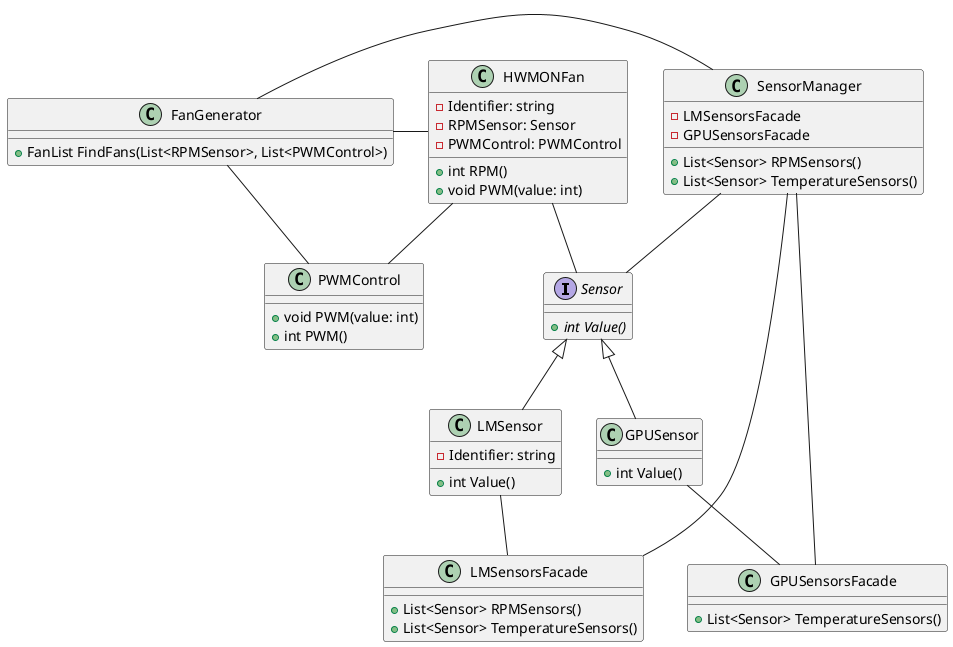 @startuml
interface Sensor {
        + {abstract} int Value()
}

class LMSensor {
        - Identifier: string

        + int Value()
}

class GPUSensor {
        + int Value()
}

class HWMONFan {
        - Identifier: string
        - RPMSensor: Sensor
        - PWMControl: PWMControl

        + int RPM()
        + void PWM(value: int)
}

class PWMControl {
        + void PWM(value: int)
        + int PWM()
}

class LMSensorsFacade
{
        + List<Sensor> RPMSensors()
        + List<Sensor> TemperatureSensors()
}

class GPUSensorsFacade
{
        + List<Sensor> TemperatureSensors()
}

class SensorManager
{
        - LMSensorsFacade
        - GPUSensorsFacade

        + List<Sensor> RPMSensors()
        + List<Sensor> TemperatureSensors()
}

class FanGenerator
{
        + FanList FindFans(List<RPMSensor>, List<PWMControl>)
}

HWMONFan -- Sensor
HWMONFan -- PWMControl

Sensor <|-- LMSensor
Sensor <|-- GPUSensor

SensorManager - Sensor

LMSensor -- LMSensorsFacade
GPUSensor -- GPUSensorsFacade
LMSensorsFacade -- SensorManager
GPUSensorsFacade -- SensorManager

FanGenerator - HWMONFan
FanGenerator - SensorManager
FanGenerator - PWMControl
@enduml
